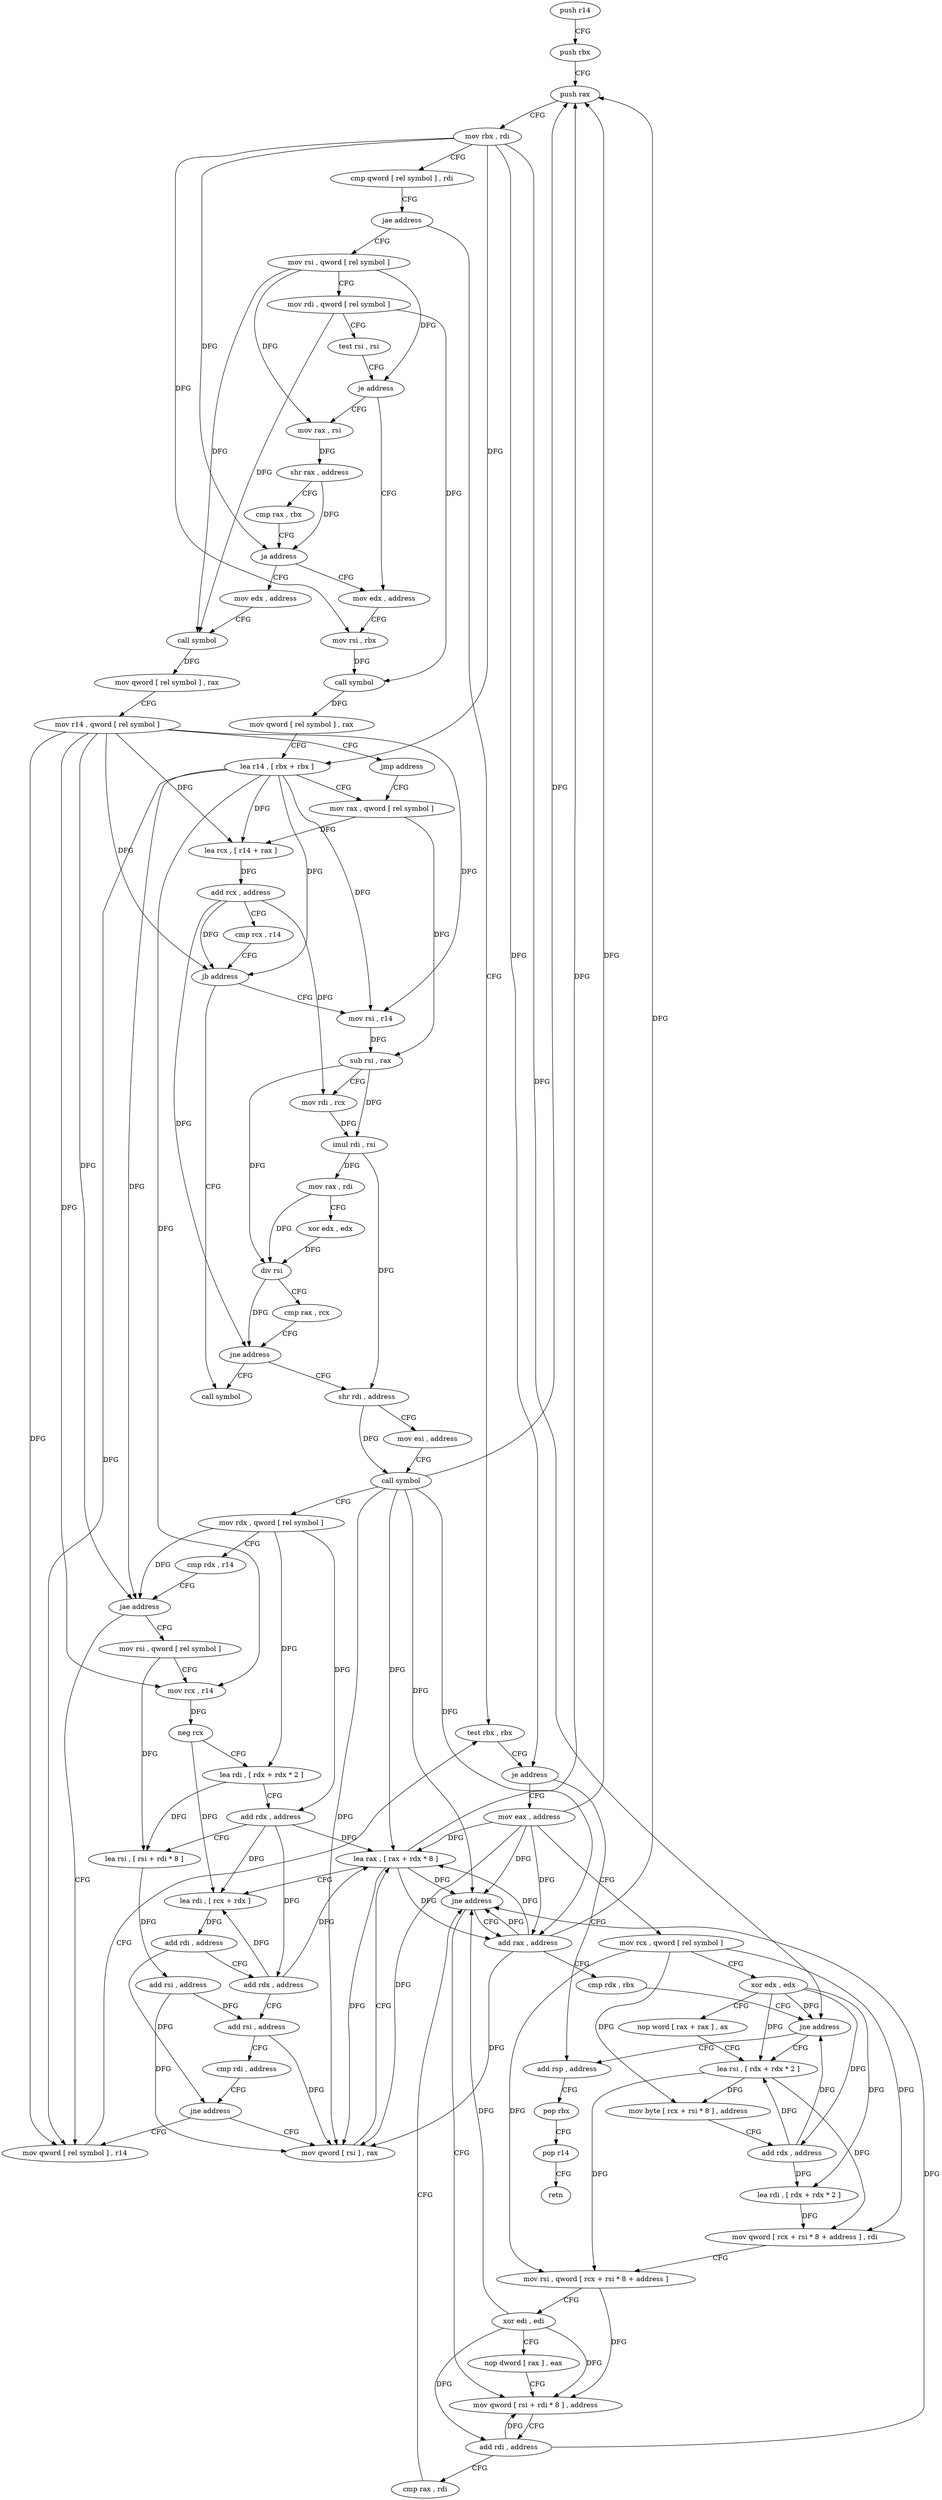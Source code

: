 digraph "func" {
"4231792" [label = "push r14" ]
"4231794" [label = "push rbx" ]
"4231795" [label = "push rax" ]
"4231796" [label = "mov rbx , rdi" ]
"4231799" [label = "cmp qword [ rel symbol ] , rdi" ]
"4231806" [label = "jae address" ]
"4232036" [label = "test rbx , rbx" ]
"4231812" [label = "mov rsi , qword [ rel symbol ]" ]
"4232039" [label = "je address" ]
"4232122" [label = "add rsp , address" ]
"4232041" [label = "mov eax , address" ]
"4231819" [label = "mov rdi , qword [ rel symbol ]" ]
"4231826" [label = "test rsi , rsi" ]
"4231829" [label = "je address" ]
"4231868" [label = "mov edx , address" ]
"4231831" [label = "mov rax , rsi" ]
"4232126" [label = "pop rbx" ]
"4232127" [label = "pop r14" ]
"4232129" [label = "retn" ]
"4232046" [label = "mov rcx , qword [ rel symbol ]" ]
"4232053" [label = "xor edx , edx" ]
"4232055" [label = "nop word [ rax + rax ] , ax" ]
"4232064" [label = "lea rsi , [ rdx + rdx * 2 ]" ]
"4231873" [label = "mov rsi , rbx" ]
"4231876" [label = "call symbol" ]
"4231881" [label = "mov qword [ rel symbol ] , rax" ]
"4231888" [label = "lea r14 , [ rbx + rbx ]" ]
"4231892" [label = "mov rax , qword [ rel symbol ]" ]
"4231834" [label = "shr rax , address" ]
"4231837" [label = "cmp rax , rbx" ]
"4231840" [label = "ja address" ]
"4231842" [label = "mov edx , address" ]
"4232096" [label = "mov qword [ rsi + rdi * 8 ] , address" ]
"4232104" [label = "add rdi , address" ]
"4232108" [label = "cmp rax , rdi" ]
"4232111" [label = "jne address" ]
"4232113" [label = "add rax , address" ]
"4232117" [label = "cmp rdx , rbx" ]
"4232120" [label = "jne address" ]
"4232130" [label = "call symbol" ]
"4231916" [label = "mov rsi , r14" ]
"4231919" [label = "sub rsi , rax" ]
"4231922" [label = "mov rdi , rcx" ]
"4231925" [label = "imul rdi , rsi" ]
"4231929" [label = "mov rax , rdi" ]
"4231932" [label = "xor edx , edx" ]
"4231934" [label = "div rsi" ]
"4231937" [label = "cmp rax , rcx" ]
"4231940" [label = "jne address" ]
"4231946" [label = "shr rdi , address" ]
"4231847" [label = "call symbol" ]
"4231852" [label = "mov qword [ rel symbol ] , rax" ]
"4231859" [label = "mov r14 , qword [ rel symbol ]" ]
"4231866" [label = "jmp address" ]
"4232068" [label = "mov byte [ rcx + rsi * 8 ] , address" ]
"4232072" [label = "add rdx , address" ]
"4232076" [label = "lea rdi , [ rdx + rdx * 2 ]" ]
"4232080" [label = "mov qword [ rcx + rsi * 8 + address ] , rdi" ]
"4232085" [label = "mov rsi , qword [ rcx + rsi * 8 + address ]" ]
"4232090" [label = "xor edi , edi" ]
"4232092" [label = "nop dword [ rax ] , eax" ]
"4231949" [label = "mov esi , address" ]
"4231954" [label = "call symbol" ]
"4231959" [label = "mov rdx , qword [ rel symbol ]" ]
"4231966" [label = "cmp rdx , r14" ]
"4231969" [label = "jae address" ]
"4232029" [label = "mov qword [ rel symbol ] , r14" ]
"4231971" [label = "mov rsi , qword [ rel symbol ]" ]
"4231899" [label = "lea rcx , [ r14 + rax ]" ]
"4231903" [label = "add rcx , address" ]
"4231907" [label = "cmp rcx , r14" ]
"4231910" [label = "jb address" ]
"4231978" [label = "mov rcx , r14" ]
"4231981" [label = "neg rcx" ]
"4231984" [label = "lea rdi , [ rdx + rdx * 2 ]" ]
"4231988" [label = "add rdx , address" ]
"4231992" [label = "lea rsi , [ rsi + rdi * 8 ]" ]
"4231996" [label = "add rsi , address" ]
"4232000" [label = "mov qword [ rsi ] , rax" ]
"4232003" [label = "lea rax , [ rax + rdx * 8 ]" ]
"4232007" [label = "lea rdi , [ rcx + rdx ]" ]
"4232011" [label = "add rdi , address" ]
"4232015" [label = "add rdx , address" ]
"4232019" [label = "add rsi , address" ]
"4232023" [label = "cmp rdi , address" ]
"4232027" [label = "jne address" ]
"4231792" -> "4231794" [ label = "CFG" ]
"4231794" -> "4231795" [ label = "CFG" ]
"4231795" -> "4231796" [ label = "CFG" ]
"4231796" -> "4231799" [ label = "CFG" ]
"4231796" -> "4232039" [ label = "DFG" ]
"4231796" -> "4231873" [ label = "DFG" ]
"4231796" -> "4231888" [ label = "DFG" ]
"4231796" -> "4231840" [ label = "DFG" ]
"4231796" -> "4232120" [ label = "DFG" ]
"4231799" -> "4231806" [ label = "CFG" ]
"4231806" -> "4232036" [ label = "CFG" ]
"4231806" -> "4231812" [ label = "CFG" ]
"4232036" -> "4232039" [ label = "CFG" ]
"4231812" -> "4231819" [ label = "CFG" ]
"4231812" -> "4231829" [ label = "DFG" ]
"4231812" -> "4231831" [ label = "DFG" ]
"4231812" -> "4231847" [ label = "DFG" ]
"4232039" -> "4232122" [ label = "CFG" ]
"4232039" -> "4232041" [ label = "CFG" ]
"4232122" -> "4232126" [ label = "CFG" ]
"4232041" -> "4232046" [ label = "CFG" ]
"4232041" -> "4231795" [ label = "DFG" ]
"4232041" -> "4232111" [ label = "DFG" ]
"4232041" -> "4232113" [ label = "DFG" ]
"4232041" -> "4232000" [ label = "DFG" ]
"4232041" -> "4232003" [ label = "DFG" ]
"4231819" -> "4231826" [ label = "CFG" ]
"4231819" -> "4231876" [ label = "DFG" ]
"4231819" -> "4231847" [ label = "DFG" ]
"4231826" -> "4231829" [ label = "CFG" ]
"4231829" -> "4231868" [ label = "CFG" ]
"4231829" -> "4231831" [ label = "CFG" ]
"4231868" -> "4231873" [ label = "CFG" ]
"4231831" -> "4231834" [ label = "DFG" ]
"4232126" -> "4232127" [ label = "CFG" ]
"4232127" -> "4232129" [ label = "CFG" ]
"4232046" -> "4232053" [ label = "CFG" ]
"4232046" -> "4232068" [ label = "DFG" ]
"4232046" -> "4232080" [ label = "DFG" ]
"4232046" -> "4232085" [ label = "DFG" ]
"4232053" -> "4232055" [ label = "CFG" ]
"4232053" -> "4232064" [ label = "DFG" ]
"4232053" -> "4232072" [ label = "DFG" ]
"4232053" -> "4232076" [ label = "DFG" ]
"4232053" -> "4232120" [ label = "DFG" ]
"4232055" -> "4232064" [ label = "CFG" ]
"4232064" -> "4232068" [ label = "DFG" ]
"4232064" -> "4232080" [ label = "DFG" ]
"4232064" -> "4232085" [ label = "DFG" ]
"4231873" -> "4231876" [ label = "DFG" ]
"4231876" -> "4231881" [ label = "DFG" ]
"4231881" -> "4231888" [ label = "CFG" ]
"4231888" -> "4231892" [ label = "CFG" ]
"4231888" -> "4231899" [ label = "DFG" ]
"4231888" -> "4231910" [ label = "DFG" ]
"4231888" -> "4231916" [ label = "DFG" ]
"4231888" -> "4231969" [ label = "DFG" ]
"4231888" -> "4232029" [ label = "DFG" ]
"4231888" -> "4231978" [ label = "DFG" ]
"4231892" -> "4231899" [ label = "DFG" ]
"4231892" -> "4231919" [ label = "DFG" ]
"4231834" -> "4231837" [ label = "CFG" ]
"4231834" -> "4231840" [ label = "DFG" ]
"4231837" -> "4231840" [ label = "CFG" ]
"4231840" -> "4231868" [ label = "CFG" ]
"4231840" -> "4231842" [ label = "CFG" ]
"4231842" -> "4231847" [ label = "CFG" ]
"4232096" -> "4232104" [ label = "CFG" ]
"4232104" -> "4232108" [ label = "CFG" ]
"4232104" -> "4232096" [ label = "DFG" ]
"4232104" -> "4232111" [ label = "DFG" ]
"4232108" -> "4232111" [ label = "CFG" ]
"4232111" -> "4232096" [ label = "CFG" ]
"4232111" -> "4232113" [ label = "CFG" ]
"4232113" -> "4232117" [ label = "CFG" ]
"4232113" -> "4231795" [ label = "DFG" ]
"4232113" -> "4232111" [ label = "DFG" ]
"4232113" -> "4232000" [ label = "DFG" ]
"4232113" -> "4232003" [ label = "DFG" ]
"4232117" -> "4232120" [ label = "CFG" ]
"4232120" -> "4232064" [ label = "CFG" ]
"4232120" -> "4232122" [ label = "CFG" ]
"4231916" -> "4231919" [ label = "DFG" ]
"4231919" -> "4231922" [ label = "CFG" ]
"4231919" -> "4231925" [ label = "DFG" ]
"4231919" -> "4231934" [ label = "DFG" ]
"4231922" -> "4231925" [ label = "DFG" ]
"4231925" -> "4231929" [ label = "DFG" ]
"4231925" -> "4231946" [ label = "DFG" ]
"4231929" -> "4231932" [ label = "CFG" ]
"4231929" -> "4231934" [ label = "DFG" ]
"4231932" -> "4231934" [ label = "DFG" ]
"4231934" -> "4231937" [ label = "CFG" ]
"4231934" -> "4231940" [ label = "DFG" ]
"4231937" -> "4231940" [ label = "CFG" ]
"4231940" -> "4232130" [ label = "CFG" ]
"4231940" -> "4231946" [ label = "CFG" ]
"4231946" -> "4231949" [ label = "CFG" ]
"4231946" -> "4231954" [ label = "DFG" ]
"4231847" -> "4231852" [ label = "DFG" ]
"4231852" -> "4231859" [ label = "CFG" ]
"4231859" -> "4231866" [ label = "CFG" ]
"4231859" -> "4231910" [ label = "DFG" ]
"4231859" -> "4231899" [ label = "DFG" ]
"4231859" -> "4231916" [ label = "DFG" ]
"4231859" -> "4231969" [ label = "DFG" ]
"4231859" -> "4232029" [ label = "DFG" ]
"4231859" -> "4231978" [ label = "DFG" ]
"4231866" -> "4231892" [ label = "CFG" ]
"4232068" -> "4232072" [ label = "CFG" ]
"4232072" -> "4232076" [ label = "DFG" ]
"4232072" -> "4232064" [ label = "DFG" ]
"4232072" -> "4232120" [ label = "DFG" ]
"4232076" -> "4232080" [ label = "DFG" ]
"4232080" -> "4232085" [ label = "CFG" ]
"4232085" -> "4232090" [ label = "CFG" ]
"4232085" -> "4232096" [ label = "DFG" ]
"4232090" -> "4232092" [ label = "CFG" ]
"4232090" -> "4232096" [ label = "DFG" ]
"4232090" -> "4232104" [ label = "DFG" ]
"4232090" -> "4232111" [ label = "DFG" ]
"4232092" -> "4232096" [ label = "CFG" ]
"4231949" -> "4231954" [ label = "CFG" ]
"4231954" -> "4231959" [ label = "CFG" ]
"4231954" -> "4231795" [ label = "DFG" ]
"4231954" -> "4232113" [ label = "DFG" ]
"4231954" -> "4232111" [ label = "DFG" ]
"4231954" -> "4232000" [ label = "DFG" ]
"4231954" -> "4232003" [ label = "DFG" ]
"4231959" -> "4231966" [ label = "CFG" ]
"4231959" -> "4231969" [ label = "DFG" ]
"4231959" -> "4231984" [ label = "DFG" ]
"4231959" -> "4231988" [ label = "DFG" ]
"4231966" -> "4231969" [ label = "CFG" ]
"4231969" -> "4232029" [ label = "CFG" ]
"4231969" -> "4231971" [ label = "CFG" ]
"4232029" -> "4232036" [ label = "CFG" ]
"4231971" -> "4231978" [ label = "CFG" ]
"4231971" -> "4231992" [ label = "DFG" ]
"4231899" -> "4231903" [ label = "DFG" ]
"4231903" -> "4231907" [ label = "CFG" ]
"4231903" -> "4231910" [ label = "DFG" ]
"4231903" -> "4231922" [ label = "DFG" ]
"4231903" -> "4231940" [ label = "DFG" ]
"4231907" -> "4231910" [ label = "CFG" ]
"4231910" -> "4232130" [ label = "CFG" ]
"4231910" -> "4231916" [ label = "CFG" ]
"4231978" -> "4231981" [ label = "DFG" ]
"4231981" -> "4231984" [ label = "CFG" ]
"4231981" -> "4232007" [ label = "DFG" ]
"4231984" -> "4231988" [ label = "CFG" ]
"4231984" -> "4231992" [ label = "DFG" ]
"4231988" -> "4231992" [ label = "CFG" ]
"4231988" -> "4232003" [ label = "DFG" ]
"4231988" -> "4232007" [ label = "DFG" ]
"4231988" -> "4232015" [ label = "DFG" ]
"4231992" -> "4231996" [ label = "DFG" ]
"4231996" -> "4232000" [ label = "DFG" ]
"4231996" -> "4232019" [ label = "DFG" ]
"4232000" -> "4232003" [ label = "CFG" ]
"4232003" -> "4232007" [ label = "CFG" ]
"4232003" -> "4231795" [ label = "DFG" ]
"4232003" -> "4232113" [ label = "DFG" ]
"4232003" -> "4232000" [ label = "DFG" ]
"4232003" -> "4232111" [ label = "DFG" ]
"4232007" -> "4232011" [ label = "DFG" ]
"4232011" -> "4232015" [ label = "CFG" ]
"4232011" -> "4232027" [ label = "DFG" ]
"4232015" -> "4232019" [ label = "CFG" ]
"4232015" -> "4232003" [ label = "DFG" ]
"4232015" -> "4232007" [ label = "DFG" ]
"4232019" -> "4232023" [ label = "CFG" ]
"4232019" -> "4232000" [ label = "DFG" ]
"4232023" -> "4232027" [ label = "CFG" ]
"4232027" -> "4232000" [ label = "CFG" ]
"4232027" -> "4232029" [ label = "CFG" ]
}
